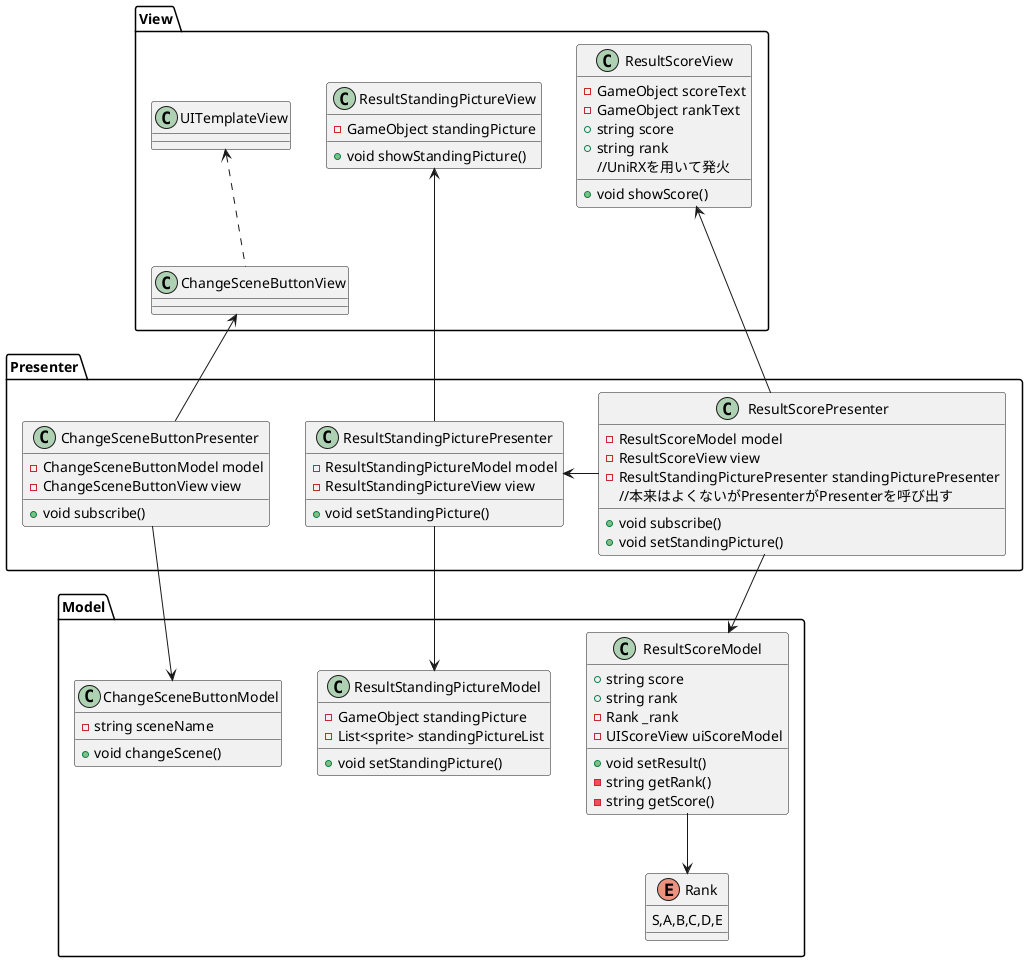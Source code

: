 @startuml ResultSceneArchitecture
namespace View{
    class ResultScoreView{
        -GameObject scoreText
        -GameObject rankText
        +string score
        +string rank
        //UniRXを用いて発火
        +void showScore()
    }
    class ResultStandingPictureView{
        -GameObject standingPicture
        +void showStandingPicture()
    }
    class ChangeSceneButtonView{
    }
    ChangeSceneButtonView .up.> UITemplateView
}
namespace Presenter{
    class ResultScorePresenter{
        -ResultScoreModel model
        -ResultScoreView view
        -ResultStandingPicturePresenter standingPicturePresenter
        +void subscribe()
        //本来はよくないがPresenterがPresenterを呼び出す
        +void setStandingPicture()
    }
    class ResultStandingPicturePresenter{
        -ResultStandingPictureModel model
        -ResultStandingPictureView view
        +void setStandingPicture()
    }
    ResultScorePresenter -left-> ResultStandingPicturePresenter
    class ChangeSceneButtonPresenter{
        -ChangeSceneButtonModel model
        -ChangeSceneButtonView view
        +void subscribe()
    }
}

namespace Model{
    class ResultScoreModel{
        +string score
        +string rank
        -Rank _rank
        -UIScoreView uiScoreModel
        +void setResult()
        -string getRank()
        -string getScore()
    }
    enum Rank{
        S,A,B,C,D,E
    }
    ResultScoreModel --> Rank
    class ResultStandingPictureModel{
        -GameObject standingPicture
        -List<sprite> standingPictureList
        +void setStandingPicture()
    }
    class ChangeSceneButtonModel{
        -string sceneName
        +void changeScene()
    }
}
ResultScorePresenter -up-> ResultScoreView
ResultScorePresenter -down-> ResultScoreModel
ResultStandingPicturePresenter -up-> ResultStandingPictureView
ResultStandingPicturePresenter -down-> ResultStandingPictureModel
ChangeSceneButtonPresenter -up-> ChangeSceneButtonView
ChangeSceneButtonPresenter -down-> ChangeSceneButtonModel


@enduml